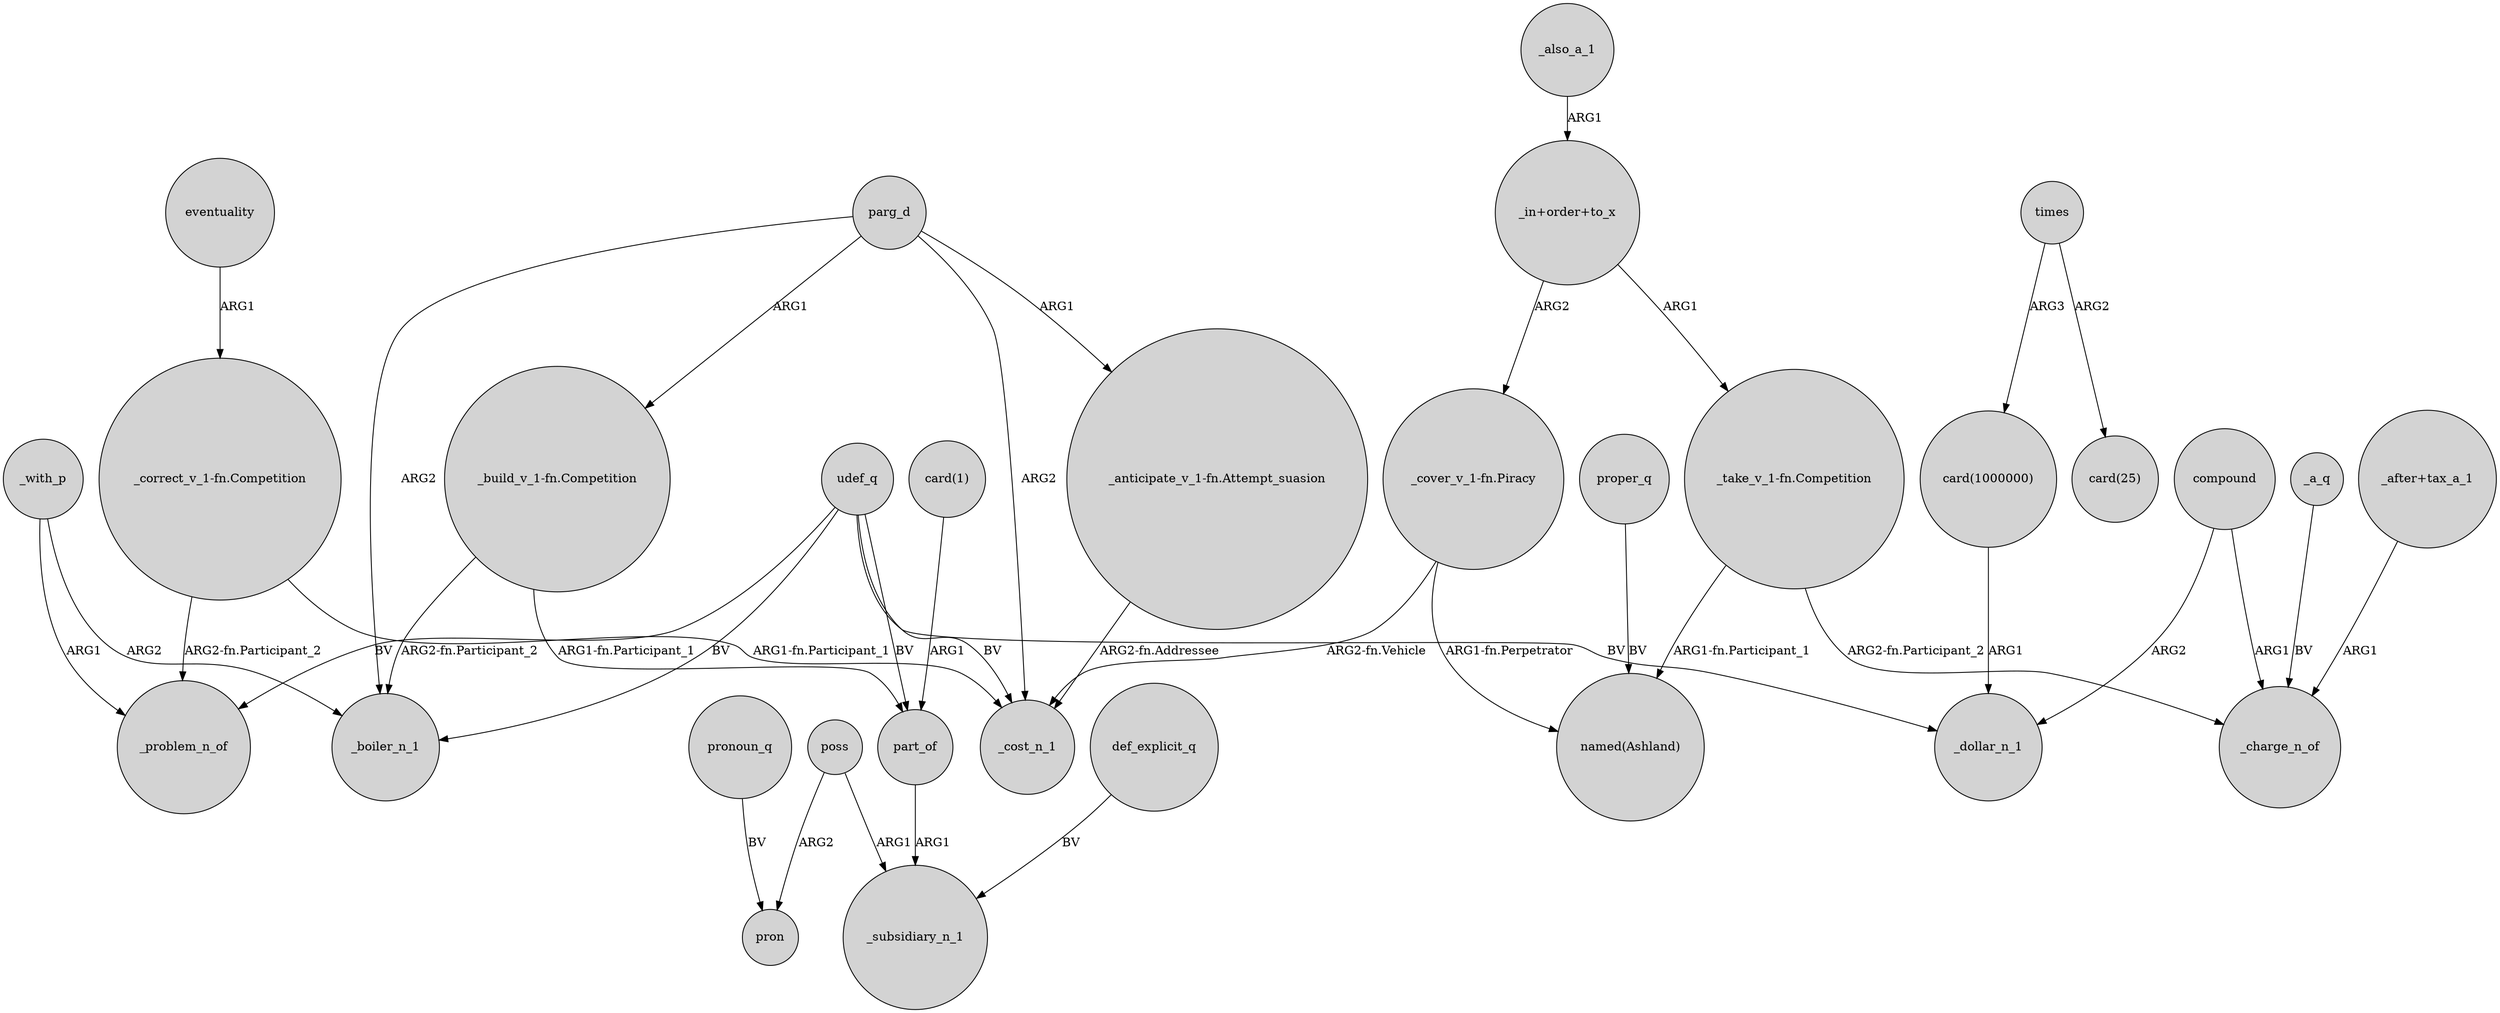 digraph {
	node [shape=circle style=filled]
	"_in+order+to_x" -> "_cover_v_1-fn.Piracy" [label=ARG2]
	"_anticipate_v_1-fn.Attempt_suasion" -> _cost_n_1 [label="ARG2-fn.Addressee"]
	udef_q -> _problem_n_of [label=BV]
	udef_q -> part_of [label=BV]
	times -> "card(25)" [label=ARG2]
	_with_p -> _problem_n_of [label=ARG1]
	"_take_v_1-fn.Competition" -> _charge_n_of [label="ARG2-fn.Participant_2"]
	"_cover_v_1-fn.Piracy" -> "named(Ashland)" [label="ARG1-fn.Perpetrator"]
	parg_d -> _boiler_n_1 [label=ARG2]
	"_build_v_1-fn.Competition" -> _boiler_n_1 [label="ARG2-fn.Participant_2"]
	times -> "card(1000000)" [label=ARG3]
	compound -> _dollar_n_1 [label=ARG2]
	_a_q -> _charge_n_of [label=BV]
	parg_d -> _cost_n_1 [label=ARG2]
	"_cover_v_1-fn.Piracy" -> _cost_n_1 [label="ARG2-fn.Vehicle"]
	"card(1)" -> part_of [label=ARG1]
	pronoun_q -> pron [label=BV]
	_with_p -> _boiler_n_1 [label=ARG2]
	compound -> _charge_n_of [label=ARG1]
	poss -> pron [label=ARG2]
	"_build_v_1-fn.Competition" -> part_of [label="ARG1-fn.Participant_1"]
	parg_d -> "_anticipate_v_1-fn.Attempt_suasion" [label=ARG1]
	_also_a_1 -> "_in+order+to_x" [label=ARG1]
	"_after+tax_a_1" -> _charge_n_of [label=ARG1]
	eventuality -> "_correct_v_1-fn.Competition" [label=ARG1]
	"_take_v_1-fn.Competition" -> "named(Ashland)" [label="ARG1-fn.Participant_1"]
	udef_q -> _dollar_n_1 [label=BV]
	"card(1000000)" -> _dollar_n_1 [label=ARG1]
	udef_q -> _boiler_n_1 [label=BV]
	def_explicit_q -> _subsidiary_n_1 [label=BV]
	poss -> _subsidiary_n_1 [label=ARG1]
	parg_d -> "_build_v_1-fn.Competition" [label=ARG1]
	"_in+order+to_x" -> "_take_v_1-fn.Competition" [label=ARG1]
	"_correct_v_1-fn.Competition" -> _cost_n_1 [label="ARG1-fn.Participant_1"]
	part_of -> _subsidiary_n_1 [label=ARG1]
	"_correct_v_1-fn.Competition" -> _problem_n_of [label="ARG2-fn.Participant_2"]
	udef_q -> _cost_n_1 [label=BV]
	proper_q -> "named(Ashland)" [label=BV]
}
